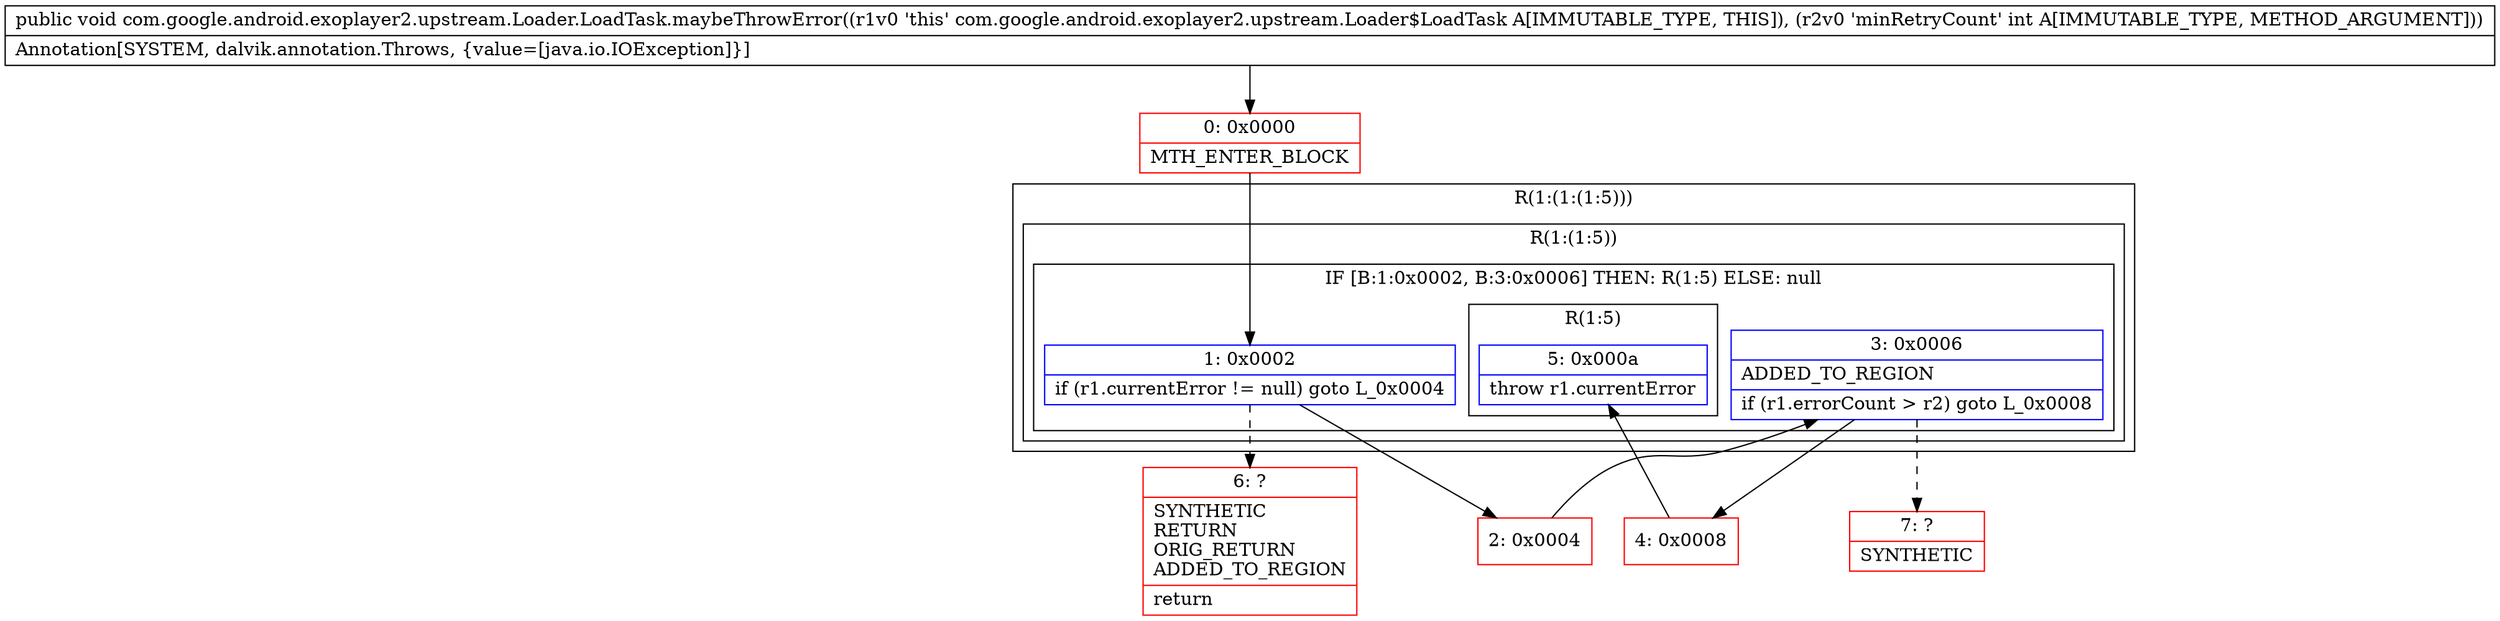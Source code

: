 digraph "CFG forcom.google.android.exoplayer2.upstream.Loader.LoadTask.maybeThrowError(I)V" {
subgraph cluster_Region_1857092374 {
label = "R(1:(1:(1:5)))";
node [shape=record,color=blue];
subgraph cluster_Region_275640025 {
label = "R(1:(1:5))";
node [shape=record,color=blue];
subgraph cluster_IfRegion_1421491552 {
label = "IF [B:1:0x0002, B:3:0x0006] THEN: R(1:5) ELSE: null";
node [shape=record,color=blue];
Node_1 [shape=record,label="{1\:\ 0x0002|if (r1.currentError != null) goto L_0x0004\l}"];
Node_3 [shape=record,label="{3\:\ 0x0006|ADDED_TO_REGION\l|if (r1.errorCount \> r2) goto L_0x0008\l}"];
subgraph cluster_Region_369538730 {
label = "R(1:5)";
node [shape=record,color=blue];
Node_5 [shape=record,label="{5\:\ 0x000a|throw r1.currentError\l}"];
}
}
}
}
Node_0 [shape=record,color=red,label="{0\:\ 0x0000|MTH_ENTER_BLOCK\l}"];
Node_2 [shape=record,color=red,label="{2\:\ 0x0004}"];
Node_4 [shape=record,color=red,label="{4\:\ 0x0008}"];
Node_6 [shape=record,color=red,label="{6\:\ ?|SYNTHETIC\lRETURN\lORIG_RETURN\lADDED_TO_REGION\l|return\l}"];
Node_7 [shape=record,color=red,label="{7\:\ ?|SYNTHETIC\l}"];
MethodNode[shape=record,label="{public void com.google.android.exoplayer2.upstream.Loader.LoadTask.maybeThrowError((r1v0 'this' com.google.android.exoplayer2.upstream.Loader$LoadTask A[IMMUTABLE_TYPE, THIS]), (r2v0 'minRetryCount' int A[IMMUTABLE_TYPE, METHOD_ARGUMENT]))  | Annotation[SYSTEM, dalvik.annotation.Throws, \{value=[java.io.IOException]\}]\l}"];
MethodNode -> Node_0;
Node_1 -> Node_2;
Node_1 -> Node_6[style=dashed];
Node_3 -> Node_4;
Node_3 -> Node_7[style=dashed];
Node_0 -> Node_1;
Node_2 -> Node_3;
Node_4 -> Node_5;
}

